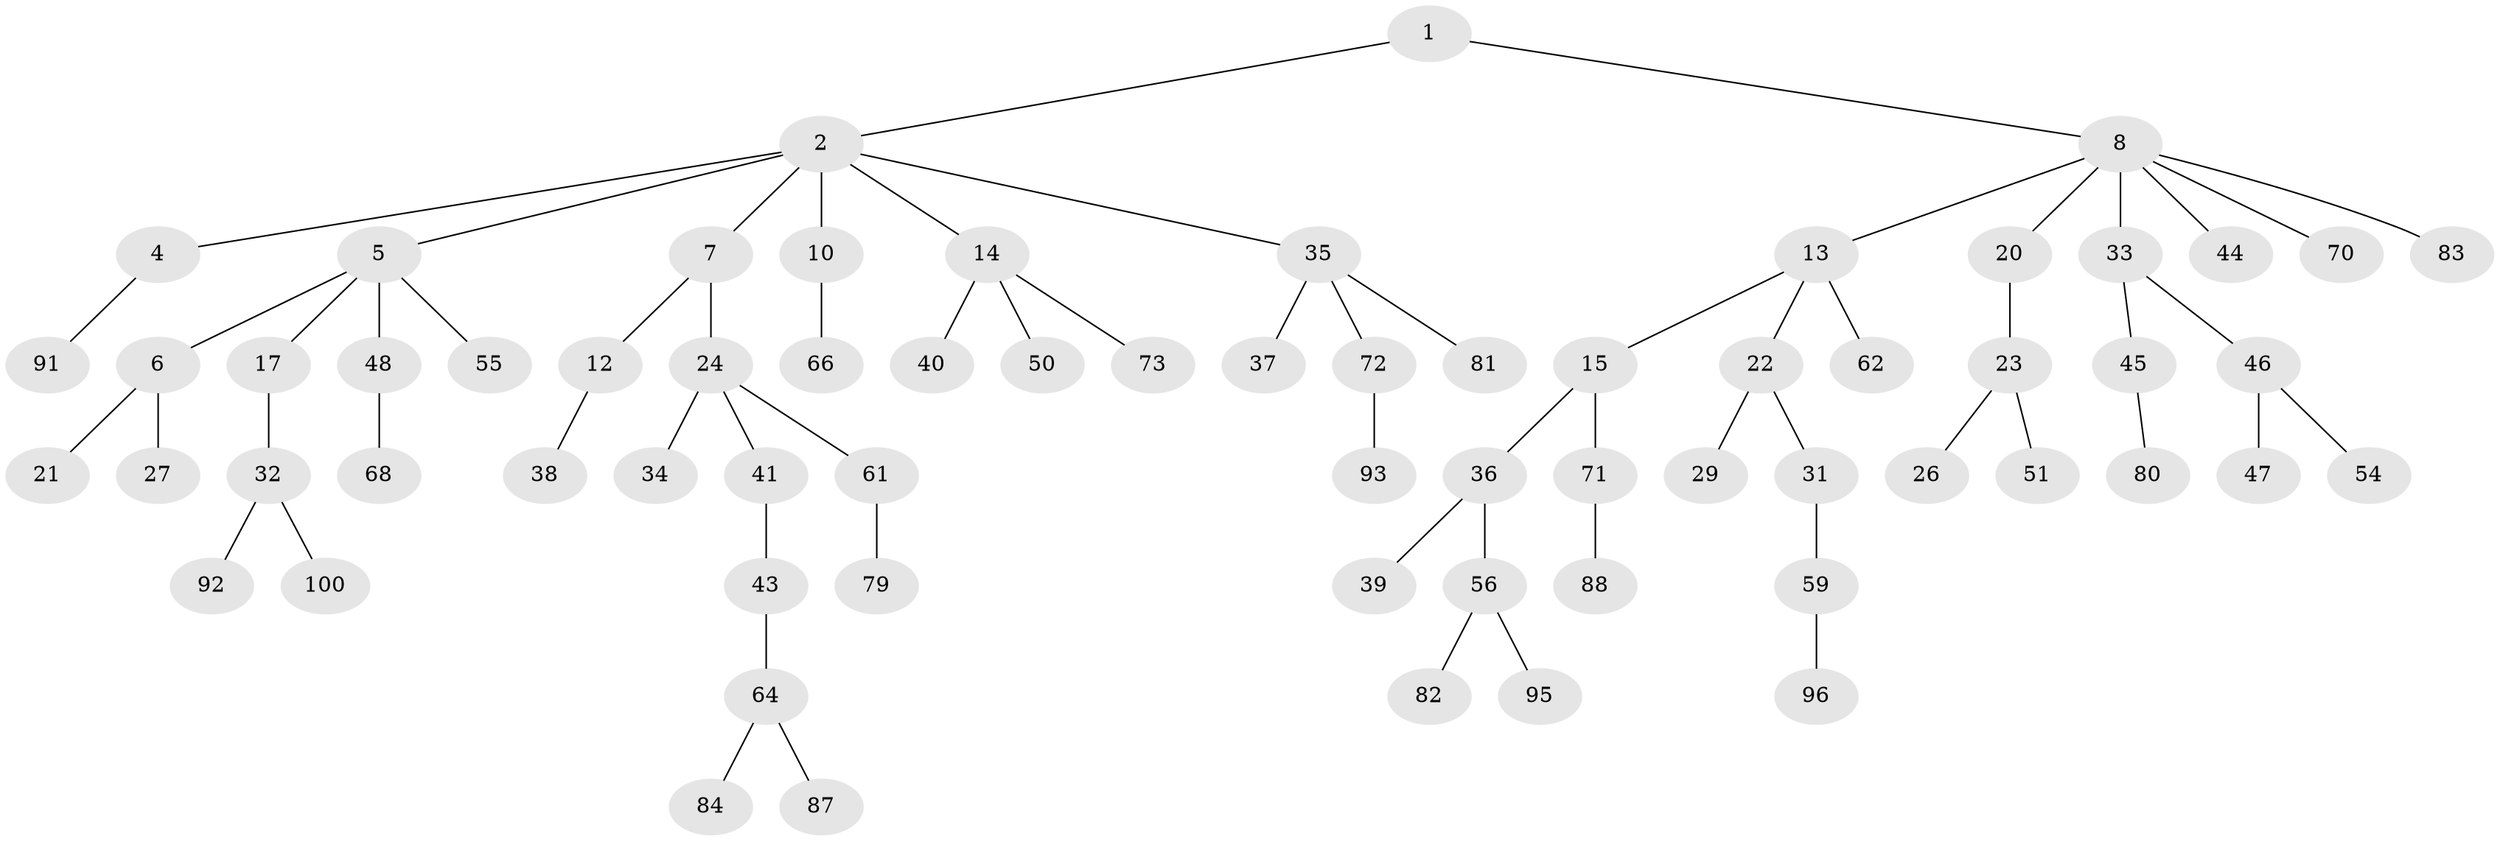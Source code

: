 // original degree distribution, {2: 0.32, 4: 0.12, 5: 0.04, 3: 0.07, 1: 0.45}
// Generated by graph-tools (version 1.1) at 2025/38/02/21/25 10:38:55]
// undirected, 67 vertices, 66 edges
graph export_dot {
graph [start="1"]
  node [color=gray90,style=filled];
  1;
  2 [super="+3"];
  4 [super="+76"];
  5 [super="+9"];
  6 [super="+25"];
  7 [super="+63"];
  8 [super="+11"];
  10 [super="+16"];
  12 [super="+19"];
  13 [super="+89"];
  14 [super="+28"];
  15 [super="+49"];
  17 [super="+18"];
  20;
  21;
  22 [super="+69"];
  23 [super="+30"];
  24;
  26 [super="+97"];
  27 [super="+99"];
  29;
  31 [super="+90"];
  32 [super="+65"];
  33 [super="+85"];
  34;
  35 [super="+42"];
  36 [super="+94"];
  37;
  38;
  39 [super="+52"];
  40;
  41;
  43 [super="+98"];
  44;
  45 [super="+53"];
  46 [super="+75"];
  47 [super="+58"];
  48;
  50 [super="+57"];
  51;
  54;
  55;
  56 [super="+60"];
  59;
  61 [super="+74"];
  62;
  64 [super="+67"];
  66;
  68 [super="+77"];
  70;
  71 [super="+78"];
  72;
  73;
  79;
  80;
  81;
  82;
  83;
  84 [super="+86"];
  87;
  88;
  91;
  92;
  93;
  95;
  96;
  100;
  1 -- 2;
  1 -- 8;
  2 -- 4;
  2 -- 35;
  2 -- 5;
  2 -- 7;
  2 -- 10;
  2 -- 14;
  4 -- 91;
  5 -- 6;
  5 -- 17;
  5 -- 48;
  5 -- 55;
  6 -- 21;
  6 -- 27;
  7 -- 12;
  7 -- 24;
  8 -- 13;
  8 -- 20;
  8 -- 83;
  8 -- 33;
  8 -- 44;
  8 -- 70;
  10 -- 66;
  12 -- 38;
  13 -- 15;
  13 -- 22;
  13 -- 62;
  14 -- 40;
  14 -- 73;
  14 -- 50;
  15 -- 36;
  15 -- 71;
  17 -- 32;
  20 -- 23;
  22 -- 29;
  22 -- 31;
  23 -- 26;
  23 -- 51;
  24 -- 34;
  24 -- 41;
  24 -- 61;
  31 -- 59;
  32 -- 100;
  32 -- 92;
  33 -- 45;
  33 -- 46;
  35 -- 37;
  35 -- 72;
  35 -- 81;
  36 -- 39;
  36 -- 56;
  41 -- 43;
  43 -- 64;
  45 -- 80;
  46 -- 47;
  46 -- 54;
  48 -- 68;
  56 -- 95;
  56 -- 82;
  59 -- 96;
  61 -- 79;
  64 -- 87;
  64 -- 84;
  71 -- 88;
  72 -- 93;
}
